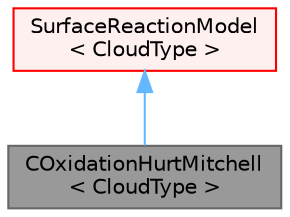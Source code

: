 digraph "COxidationHurtMitchell&lt; CloudType &gt;"
{
 // LATEX_PDF_SIZE
  bgcolor="transparent";
  edge [fontname=Helvetica,fontsize=10,labelfontname=Helvetica,labelfontsize=10];
  node [fontname=Helvetica,fontsize=10,shape=box,height=0.2,width=0.4];
  Node1 [id="Node000001",label="COxidationHurtMitchell\l\< CloudType \>",height=0.2,width=0.4,color="gray40", fillcolor="grey60", style="filled", fontcolor="black",tooltip="Char oxidation model given by Hurt and Mitchell:"];
  Node2 -> Node1 [id="edge1_Node000001_Node000002",dir="back",color="steelblue1",style="solid",tooltip=" "];
  Node2 [id="Node000002",label="SurfaceReactionModel\l\< CloudType \>",height=0.2,width=0.4,color="red", fillcolor="#FFF0F0", style="filled",URL="$classFoam_1_1SurfaceReactionModel.html",tooltip="Templated surface reaction model class."];
}
